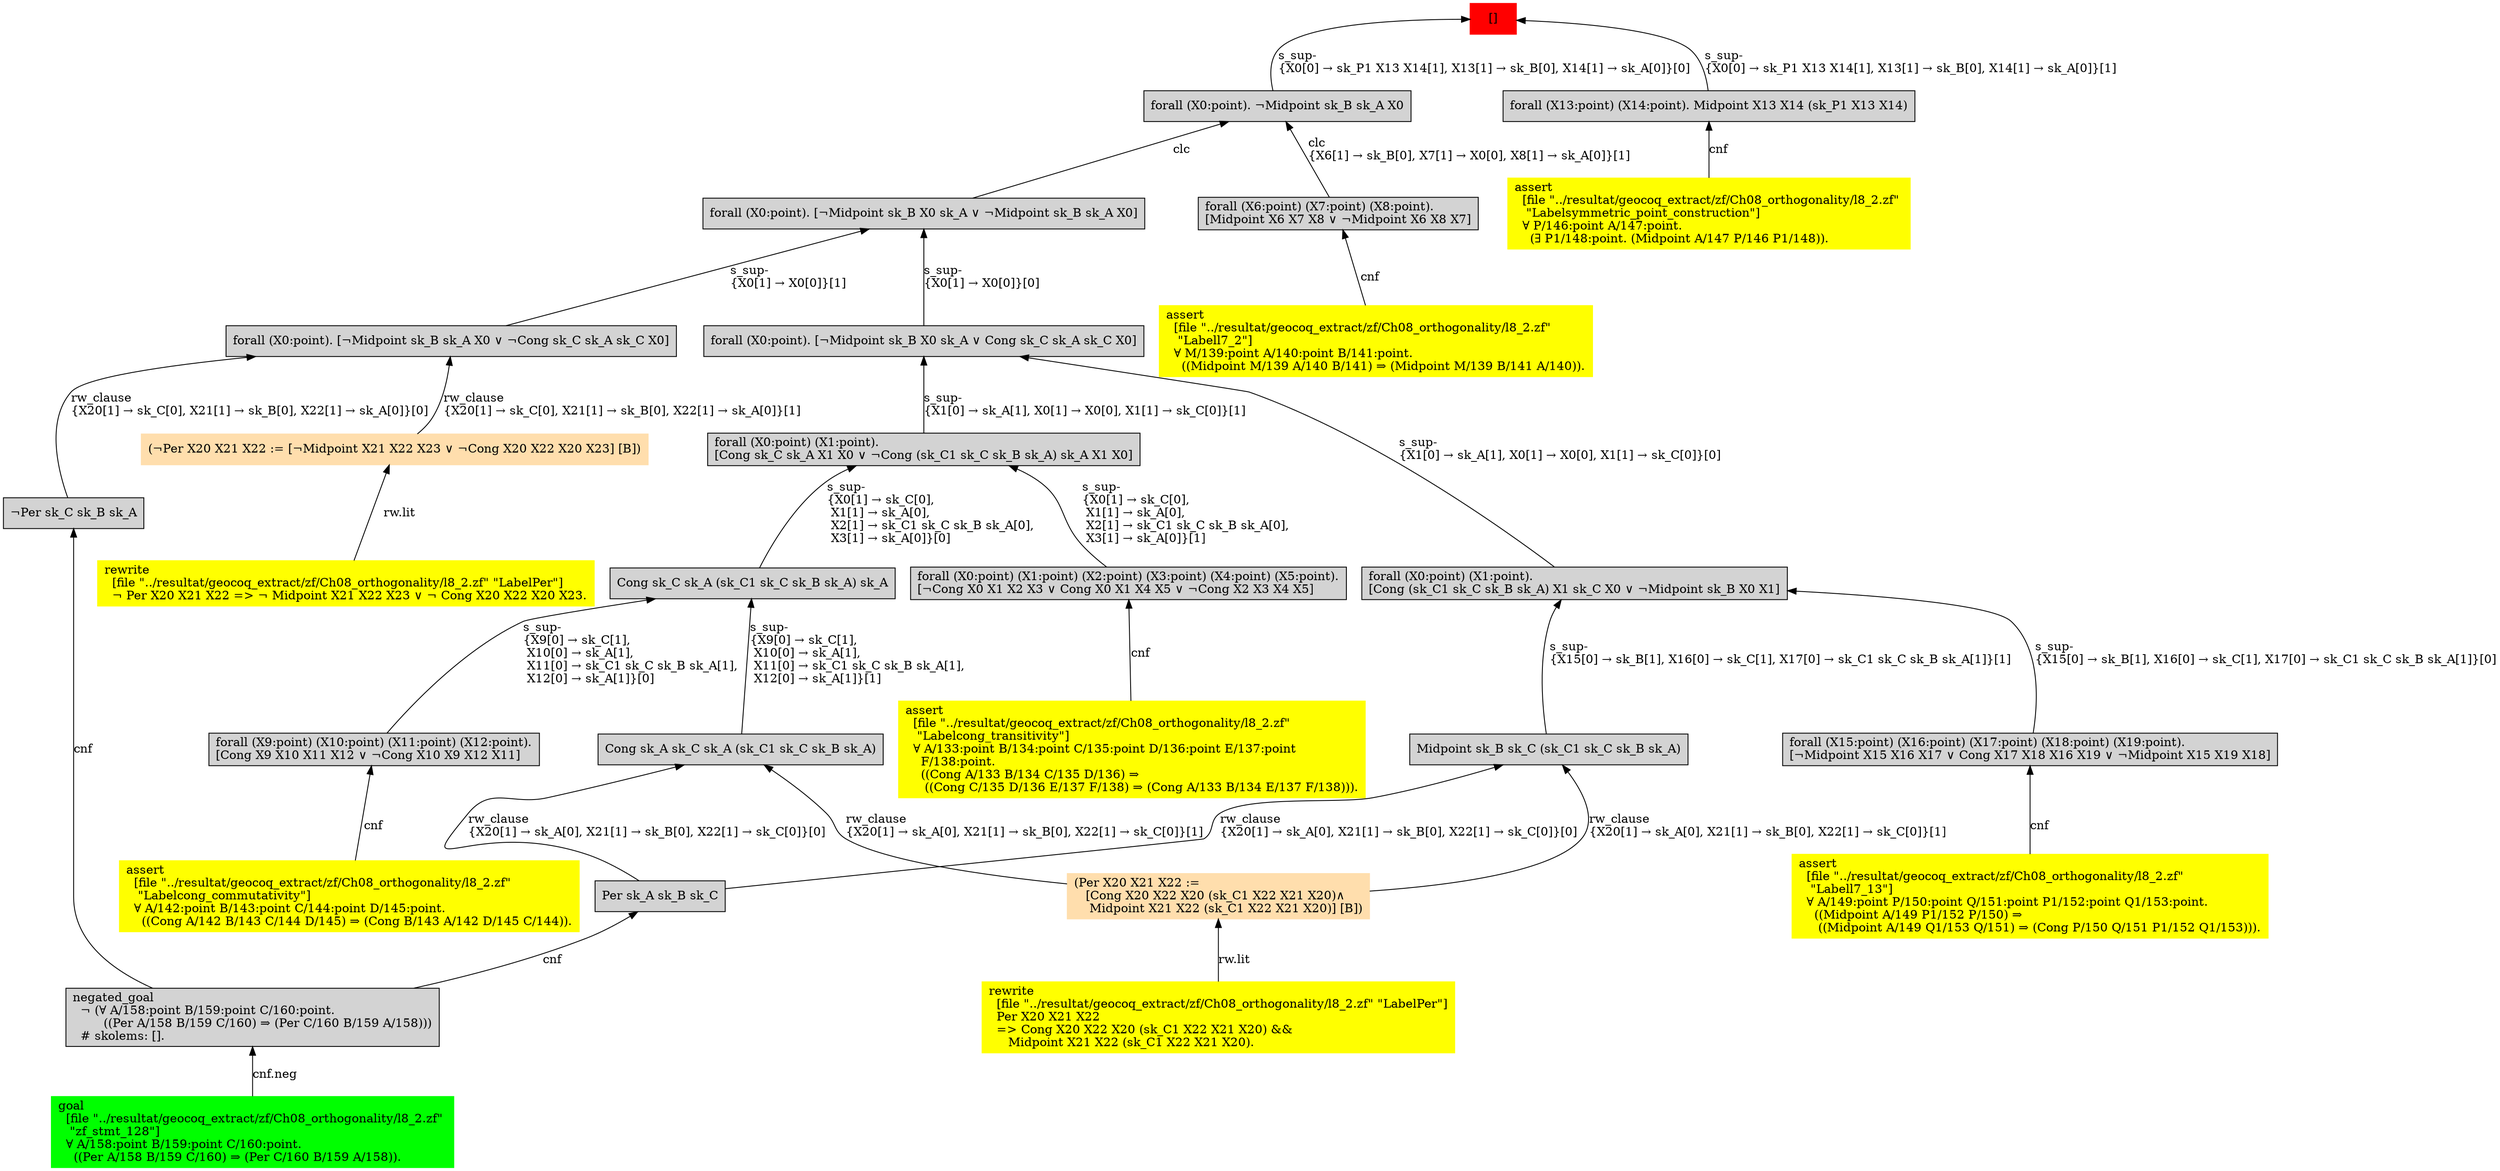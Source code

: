 digraph "unsat_graph" {
  vertex_0 [color=red, label="[]", shape=box, style=filled];
  vertex_0 -> vertex_1 [label="s_sup-\l\{X0[0] → sk_P1 X13 X14[1], X13[1] → sk_B[0], X14[1] → sk_A[0]\}[0]\l", dir="back"];
  vertex_1 [shape=box, label="forall (X0:point). ¬Midpoint sk_B sk_A X0\l", style=filled];
  vertex_1 -> vertex_2 [label="clc\l\{X6[1] → sk_B[0], X7[1] → X0[0], X8[1] → sk_A[0]\}[1]\l", dir="back"];
  vertex_2 [shape=box, label="forall (X6:point) (X7:point) (X8:point).\l[Midpoint X6 X7 X8 ∨ ¬Midpoint X6 X8 X7]\l", style=filled];
  vertex_2 -> vertex_3 [label="cnf", dir="back"];
  vertex_3 [color=yellow, shape=box, label="assert\l  [file \"../resultat/geocoq_extract/zf/Ch08_orthogonality/l8_2.zf\" \l   \"Labell7_2\"]\l  ∀ M/139:point A/140:point B/141:point.\l    ((Midpoint M/139 A/140 B/141) ⇒ (Midpoint M/139 B/141 A/140)).\l", style=filled];
  vertex_1 -> vertex_4 [label="clc", dir="back"];
  vertex_4 [shape=box, label="forall (X0:point). [¬Midpoint sk_B X0 sk_A ∨ ¬Midpoint sk_B sk_A X0]\l", style=filled];
  vertex_4 -> vertex_5 [label="s_sup-\l\{X0[1] → X0[0]\}[1]\l", dir="back"];
  vertex_5 [shape=box, label="forall (X0:point). [¬Midpoint sk_B sk_A X0 ∨ ¬Cong sk_C sk_A sk_C X0]\l", style=filled];
  vertex_5 -> vertex_6 [label="rw_clause\l\{X20[1] → sk_C[0], X21[1] → sk_B[0], X22[1] → sk_A[0]\}[1]\l", dir="back"];
  vertex_6 [color=navajowhite, shape=box, label="(¬Per X20 X21 X22 := [¬Midpoint X21 X22 X23 ∨ ¬Cong X20 X22 X20 X23] [B])\l", style=filled];
  vertex_6 -> vertex_7 [label="rw.lit", dir="back"];
  vertex_7 [color=yellow, shape=box, label="rewrite\l  [file \"../resultat/geocoq_extract/zf/Ch08_orthogonality/l8_2.zf\" \"LabelPer\"]\l  ¬ Per X20 X21 X22 =\> ¬ Midpoint X21 X22 X23 ∨ ¬ Cong X20 X22 X20 X23.\l", style=filled];
  vertex_5 -> vertex_8 [label="rw_clause\l\{X20[1] → sk_C[0], X21[1] → sk_B[0], X22[1] → sk_A[0]\}[0]\l", dir="back"];
  vertex_8 [shape=box, label="¬Per sk_C sk_B sk_A\l", style=filled];
  vertex_8 -> vertex_9 [label="cnf", dir="back"];
  vertex_9 [shape=box, label="negated_goal\l  ¬ (∀ A/158:point B/159:point C/160:point.\l        ((Per A/158 B/159 C/160) ⇒ (Per C/160 B/159 A/158)))\l  # skolems: [].\l", style=filled];
  vertex_9 -> vertex_10 [label="cnf.neg", dir="back"];
  vertex_10 [color=green, shape=box, label="goal\l  [file \"../resultat/geocoq_extract/zf/Ch08_orthogonality/l8_2.zf\" \l   \"zf_stmt_128\"]\l  ∀ A/158:point B/159:point C/160:point.\l    ((Per A/158 B/159 C/160) ⇒ (Per C/160 B/159 A/158)).\l", style=filled];
  vertex_4 -> vertex_11 [label="s_sup-\l\{X0[1] → X0[0]\}[0]\l", dir="back"];
  vertex_11 [shape=box, label="forall (X0:point). [¬Midpoint sk_B X0 sk_A ∨ Cong sk_C sk_A sk_C X0]\l", style=filled];
  vertex_11 -> vertex_12 [label="s_sup-\l\{X1[0] → sk_A[1], X0[1] → X0[0], X1[1] → sk_C[0]\}[1]\l", dir="back"];
  vertex_12 [shape=box, label="forall (X0:point) (X1:point).\l[Cong sk_C sk_A X1 X0 ∨ ¬Cong (sk_C1 sk_C sk_B sk_A) sk_A X1 X0]\l", style=filled];
  vertex_12 -> vertex_13 [label="s_sup-\l\{X0[1] → sk_C[0], \l X1[1] → sk_A[0], \l X2[1] → sk_C1 sk_C sk_B sk_A[0], \l X3[1] → sk_A[0]\}[1]\l", dir="back"];
  vertex_13 [shape=box, label="forall (X0:point) (X1:point) (X2:point) (X3:point) (X4:point) (X5:point).\l[¬Cong X0 X1 X2 X3 ∨ Cong X0 X1 X4 X5 ∨ ¬Cong X2 X3 X4 X5]\l", style=filled];
  vertex_13 -> vertex_14 [label="cnf", dir="back"];
  vertex_14 [color=yellow, shape=box, label="assert\l  [file \"../resultat/geocoq_extract/zf/Ch08_orthogonality/l8_2.zf\" \l   \"Labelcong_transitivity\"]\l  ∀ A/133:point B/134:point C/135:point D/136:point E/137:point \l    F/138:point.\l    ((Cong A/133 B/134 C/135 D/136) ⇒\l     ((Cong C/135 D/136 E/137 F/138) ⇒ (Cong A/133 B/134 E/137 F/138))).\l", style=filled];
  vertex_12 -> vertex_15 [label="s_sup-\l\{X0[1] → sk_C[0], \l X1[1] → sk_A[0], \l X2[1] → sk_C1 sk_C sk_B sk_A[0], \l X3[1] → sk_A[0]\}[0]\l", dir="back"];
  vertex_15 [shape=box, label="Cong sk_C sk_A (sk_C1 sk_C sk_B sk_A) sk_A\l", style=filled];
  vertex_15 -> vertex_16 [label="s_sup-\l\{X9[0] → sk_C[1], \l X10[0] → sk_A[1], \l X11[0] → sk_C1 sk_C sk_B sk_A[1], \l X12[0] → sk_A[1]\}[0]\l", dir="back"];
  vertex_16 [shape=box, label="forall (X9:point) (X10:point) (X11:point) (X12:point).\l[Cong X9 X10 X11 X12 ∨ ¬Cong X10 X9 X12 X11]\l", style=filled];
  vertex_16 -> vertex_17 [label="cnf", dir="back"];
  vertex_17 [color=yellow, shape=box, label="assert\l  [file \"../resultat/geocoq_extract/zf/Ch08_orthogonality/l8_2.zf\" \l   \"Labelcong_commutativity\"]\l  ∀ A/142:point B/143:point C/144:point D/145:point.\l    ((Cong A/142 B/143 C/144 D/145) ⇒ (Cong B/143 A/142 D/145 C/144)).\l", style=filled];
  vertex_15 -> vertex_18 [label="s_sup-\l\{X9[0] → sk_C[1], \l X10[0] → sk_A[1], \l X11[0] → sk_C1 sk_C sk_B sk_A[1], \l X12[0] → sk_A[1]\}[1]\l", dir="back"];
  vertex_18 [shape=box, label="Cong sk_A sk_C sk_A (sk_C1 sk_C sk_B sk_A)\l", style=filled];
  vertex_18 -> vertex_19 [label="rw_clause\l\{X20[1] → sk_A[0], X21[1] → sk_B[0], X22[1] → sk_C[0]\}[1]\l", dir="back"];
  vertex_19 [color=navajowhite, shape=box, label="(Per X20 X21 X22 :=\l   [Cong X20 X22 X20 (sk_C1 X22 X21 X20)∧\l    Midpoint X21 X22 (sk_C1 X22 X21 X20)] [B])\l", style=filled];
  vertex_19 -> vertex_20 [label="rw.lit", dir="back"];
  vertex_20 [color=yellow, shape=box, label="rewrite\l  [file \"../resultat/geocoq_extract/zf/Ch08_orthogonality/l8_2.zf\" \"LabelPer\"]\l  Per X20 X21 X22\l  =\> Cong X20 X22 X20 (sk_C1 X22 X21 X20) && \l     Midpoint X21 X22 (sk_C1 X22 X21 X20).\l", style=filled];
  vertex_18 -> vertex_21 [label="rw_clause\l\{X20[1] → sk_A[0], X21[1] → sk_B[0], X22[1] → sk_C[0]\}[0]\l", dir="back"];
  vertex_21 [shape=box, label="Per sk_A sk_B sk_C\l", style=filled];
  vertex_21 -> vertex_9 [label="cnf", dir="back"];
  vertex_11 -> vertex_22 [label="s_sup-\l\{X1[0] → sk_A[1], X0[1] → X0[0], X1[1] → sk_C[0]\}[0]\l", dir="back"];
  vertex_22 [shape=box, label="forall (X0:point) (X1:point).\l[Cong (sk_C1 sk_C sk_B sk_A) X1 sk_C X0 ∨ ¬Midpoint sk_B X0 X1]\l", style=filled];
  vertex_22 -> vertex_23 [label="s_sup-\l\{X15[0] → sk_B[1], X16[0] → sk_C[1], X17[0] → sk_C1 sk_C sk_B sk_A[1]\}[0]\l", dir="back"];
  vertex_23 [shape=box, label="forall (X15:point) (X16:point) (X17:point) (X18:point) (X19:point).\l[¬Midpoint X15 X16 X17 ∨ Cong X17 X18 X16 X19 ∨ ¬Midpoint X15 X19 X18]\l", style=filled];
  vertex_23 -> vertex_24 [label="cnf", dir="back"];
  vertex_24 [color=yellow, shape=box, label="assert\l  [file \"../resultat/geocoq_extract/zf/Ch08_orthogonality/l8_2.zf\" \l   \"Labell7_13\"]\l  ∀ A/149:point P/150:point Q/151:point P1/152:point Q1/153:point.\l    ((Midpoint A/149 P1/152 P/150) ⇒\l     ((Midpoint A/149 Q1/153 Q/151) ⇒ (Cong P/150 Q/151 P1/152 Q1/153))).\l", style=filled];
  vertex_22 -> vertex_25 [label="s_sup-\l\{X15[0] → sk_B[1], X16[0] → sk_C[1], X17[0] → sk_C1 sk_C sk_B sk_A[1]\}[1]\l", dir="back"];
  vertex_25 [shape=box, label="Midpoint sk_B sk_C (sk_C1 sk_C sk_B sk_A)\l", style=filled];
  vertex_25 -> vertex_19 [label="rw_clause\l\{X20[1] → sk_A[0], X21[1] → sk_B[0], X22[1] → sk_C[0]\}[1]\l", dir="back"];
  vertex_25 -> vertex_21 [label="rw_clause\l\{X20[1] → sk_A[0], X21[1] → sk_B[0], X22[1] → sk_C[0]\}[0]\l", dir="back"];
  vertex_0 -> vertex_26 [label="s_sup-\l\{X0[0] → sk_P1 X13 X14[1], X13[1] → sk_B[0], X14[1] → sk_A[0]\}[1]\l", dir="back"];
  vertex_26 [shape=box, label="forall (X13:point) (X14:point). Midpoint X13 X14 (sk_P1 X13 X14)\l", style=filled];
  vertex_26 -> vertex_27 [label="cnf", dir="back"];
  vertex_27 [color=yellow, shape=box, label="assert\l  [file \"../resultat/geocoq_extract/zf/Ch08_orthogonality/l8_2.zf\" \l   \"Labelsymmetric_point_construction\"]\l  ∀ P/146:point A/147:point.\l    (∃ P1/148:point. (Midpoint A/147 P/146 P1/148)).\l", style=filled];
  }


